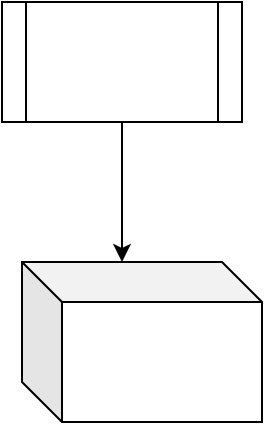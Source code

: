 <mxfile version="14.2.9" type="github">
  <diagram id="tDews6ExoYdrooIenhkO" name="Page-1">
    <mxGraphModel dx="466" dy="744" grid="1" gridSize="10" guides="1" tooltips="1" connect="1" arrows="1" fold="1" page="1" pageScale="1" pageWidth="827" pageHeight="1169" math="0" shadow="0">
      <root>
        <mxCell id="0" />
        <mxCell id="1" parent="0" />
        <mxCell id="2E7dKMAGasW1I6vGNaWA-1" value="" style="shape=process;whiteSpace=wrap;html=1;backgroundOutline=1;" vertex="1" parent="1">
          <mxGeometry x="20" y="240" width="120" height="60" as="geometry" />
        </mxCell>
        <mxCell id="2E7dKMAGasW1I6vGNaWA-2" value="" style="shape=cube;whiteSpace=wrap;html=1;boundedLbl=1;backgroundOutline=1;darkOpacity=0.05;darkOpacity2=0.1;" vertex="1" parent="1">
          <mxGeometry x="30" y="370" width="120" height="80" as="geometry" />
        </mxCell>
        <mxCell id="2E7dKMAGasW1I6vGNaWA-3" value="" style="endArrow=classic;html=1;exitX=0.5;exitY=1;exitDx=0;exitDy=0;entryX=0;entryY=0;entryDx=50;entryDy=0;entryPerimeter=0;" edge="1" parent="1" source="2E7dKMAGasW1I6vGNaWA-1" target="2E7dKMAGasW1I6vGNaWA-2">
          <mxGeometry width="50" height="50" relative="1" as="geometry">
            <mxPoint x="70" y="440" as="sourcePoint" />
            <mxPoint x="120" y="390" as="targetPoint" />
          </mxGeometry>
        </mxCell>
      </root>
    </mxGraphModel>
  </diagram>
</mxfile>
